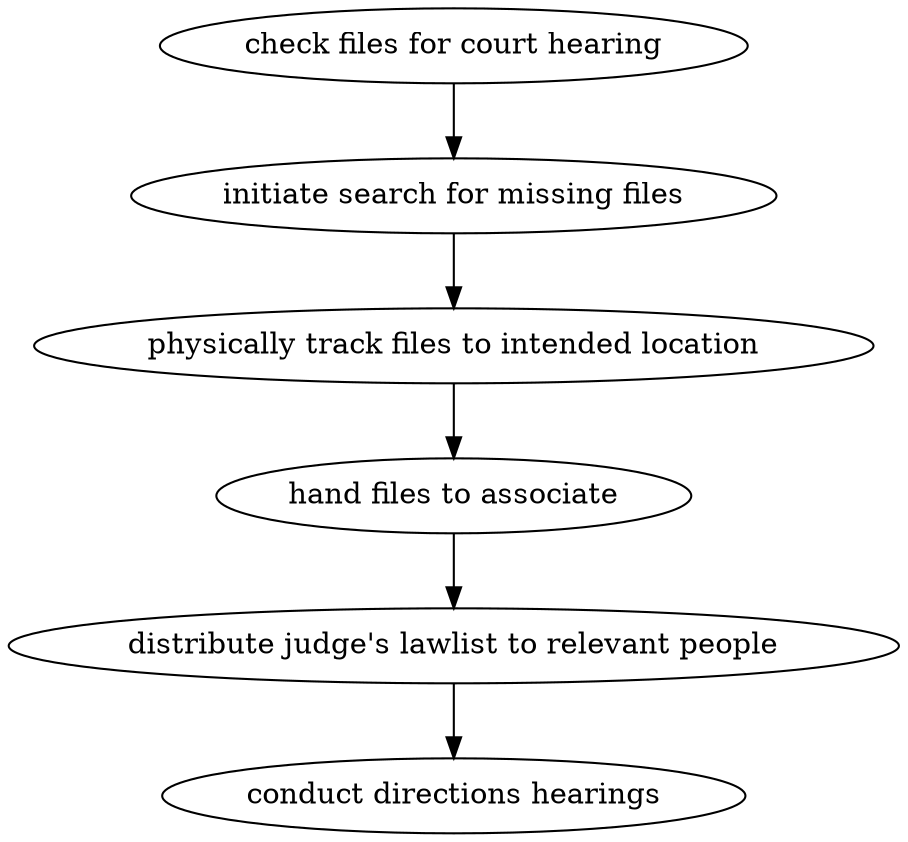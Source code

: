 strict digraph "doc-3.2" {
	graph [name="doc-3.2"];
	"check files for court hearing"	[attrs="{'type': 'Activity', 'label': 'check files for court hearing'}"];
	"initiate search for missing files"	[attrs="{'type': 'Activity', 'label': 'initiate search for missing files'}"];
	"check files for court hearing" -> "initiate search for missing files"	[attrs="{'type': 'flow', 'label': 'flow'}"];
	"physically track files to intended location"	[attrs="{'type': 'Activity', 'label': 'physically track files to intended location'}"];
	"initiate search for missing files" -> "physically track files to intended location"	[attrs="{'type': 'flow', 'label': 'flow'}"];
	"hand files to associate"	[attrs="{'type': 'Activity', 'label': 'hand files to associate'}"];
	"physically track files to intended location" -> "hand files to associate"	[attrs="{'type': 'flow', 'label': 'flow'}"];
	"distribute judge's lawlist to relevant people"	[attrs="{'type': 'Activity', 'label': \"distribute judge's lawlist to relevant people\"}"];
	"hand files to associate" -> "distribute judge's lawlist to relevant people"	[attrs="{'type': 'flow', 'label': 'flow'}"];
	"conduct directions hearings"	[attrs="{'type': 'Activity', 'label': 'conduct directions hearings'}"];
	"distribute judge's lawlist to relevant people" -> "conduct directions hearings"	[attrs="{'type': 'flow', 'label': 'flow'}"];
}
